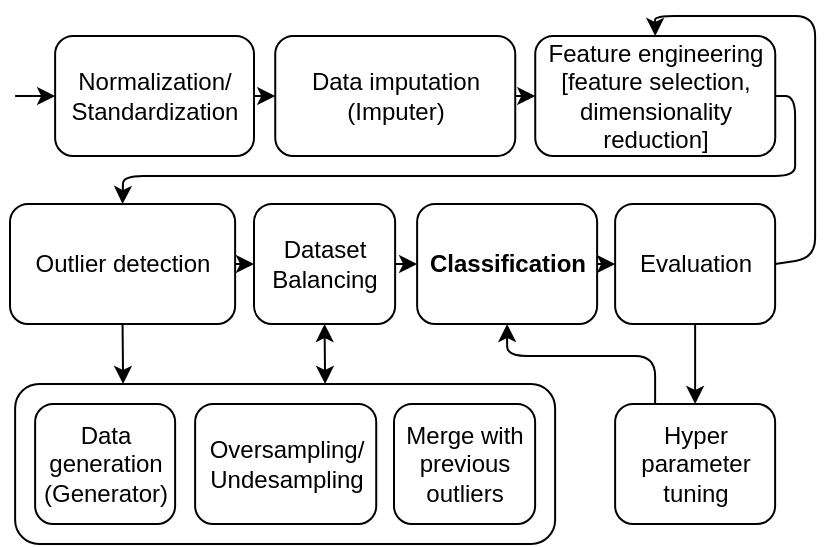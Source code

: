 <mxfile>
    <diagram id="_aAut9FGOpw1Qjv1Djvd" name="Page-1">
        <mxGraphModel dx="1291" dy="1814" grid="1" gridSize="10" guides="1" tooltips="1" connect="1" arrows="1" fold="1" page="1" pageScale="1" pageWidth="850" pageHeight="1100" math="0" shadow="0">
            <root>
                <mxCell id="0"/>
                <mxCell id="1" parent="0"/>
                <mxCell id="53" value="" style="rounded=1;whiteSpace=wrap;html=1;" parent="1" vertex="1">
                    <mxGeometry x="332.56" y="-136" width="270" height="80" as="geometry"/>
                </mxCell>
                <mxCell id="45" value="Feature engineering&lt;br&gt;[feature selection, dimensionality reduction]" style="rounded=1;whiteSpace=wrap;html=1;" parent="1" vertex="1">
                    <mxGeometry x="592.62" y="-310" width="120" height="60" as="geometry"/>
                </mxCell>
                <mxCell id="46" value="Data imputation&lt;br&gt;(Imputer)" style="rounded=1;whiteSpace=wrap;html=1;" parent="1" vertex="1">
                    <mxGeometry x="462.62" y="-310" width="120" height="60" as="geometry"/>
                </mxCell>
                <mxCell id="47" value="Outlier detection" style="rounded=1;whiteSpace=wrap;html=1;" parent="1" vertex="1">
                    <mxGeometry x="330" y="-226" width="112.56" height="60" as="geometry"/>
                </mxCell>
                <mxCell id="48" value="Dataset Balancing" style="rounded=1;whiteSpace=wrap;html=1;" parent="1" vertex="1">
                    <mxGeometry x="452.0" y="-226" width="70.56" height="60" as="geometry"/>
                </mxCell>
                <mxCell id="49" value="Data generation&lt;br&gt;(Generator)" style="rounded=1;whiteSpace=wrap;html=1;" parent="1" vertex="1">
                    <mxGeometry x="342.56" y="-126" width="70" height="60" as="geometry"/>
                </mxCell>
                <mxCell id="50" value="Oversampling/&lt;br&gt;Undesampling" style="rounded=1;whiteSpace=wrap;html=1;" parent="1" vertex="1">
                    <mxGeometry x="422.56" y="-126" width="90.56" height="60" as="geometry"/>
                </mxCell>
                <mxCell id="51" value="Merge with previous outliers" style="rounded=1;whiteSpace=wrap;html=1;" parent="1" vertex="1">
                    <mxGeometry x="522" y="-126" width="70.56" height="60" as="geometry"/>
                </mxCell>
                <mxCell id="55" value="" style="endArrow=classic;startArrow=classic;html=1;entryX=0.5;entryY=1;entryDx=0;entryDy=0;" parent="1" target="48" edge="1">
                    <mxGeometry width="50" height="50" relative="1" as="geometry">
                        <mxPoint x="487.56" y="-136" as="sourcePoint"/>
                        <mxPoint x="545.37" y="-259" as="targetPoint"/>
                    </mxGeometry>
                </mxCell>
                <mxCell id="57" value="Classification" style="rounded=1;whiteSpace=wrap;html=1;fontStyle=1" parent="1" vertex="1">
                    <mxGeometry x="533.56" y="-226" width="90" height="60" as="geometry"/>
                </mxCell>
                <mxCell id="58" value="" style="endArrow=classic;html=1;entryX=0.5;entryY=0;entryDx=0;entryDy=0;exitX=1;exitY=0.5;exitDx=0;exitDy=0;" parent="1" source="63" target="45" edge="1">
                    <mxGeometry width="50" height="50" relative="1" as="geometry">
                        <mxPoint x="345.37" y="-249" as="sourcePoint"/>
                        <mxPoint x="395.37" y="-299" as="targetPoint"/>
                        <Array as="points">
                            <mxPoint x="732.56" y="-199"/>
                            <mxPoint x="732.56" y="-260"/>
                            <mxPoint x="732.56" y="-320"/>
                            <mxPoint x="692.56" y="-320"/>
                            <mxPoint x="652.56" y="-320"/>
                        </Array>
                    </mxGeometry>
                </mxCell>
                <mxCell id="59" value="" style="endArrow=classic;html=1;entryX=0;entryY=0.5;entryDx=0;entryDy=0;exitX=1;exitY=0.5;exitDx=0;exitDy=0;" parent="1" source="47" target="48" edge="1">
                    <mxGeometry width="50" height="50" relative="1" as="geometry">
                        <mxPoint x="335.37" y="-216" as="sourcePoint"/>
                        <mxPoint x="335.37" y="-196" as="targetPoint"/>
                    </mxGeometry>
                </mxCell>
                <mxCell id="60" value="" style="endArrow=classic;html=1;entryX=0.5;entryY=0;entryDx=0;entryDy=0;exitX=1;exitY=0.5;exitDx=0;exitDy=0;" parent="1" source="45" target="47" edge="1">
                    <mxGeometry width="50" height="50" relative="1" as="geometry">
                        <mxPoint x="853.25" y="-270" as="sourcePoint"/>
                        <mxPoint x="723.25" y="-280" as="targetPoint"/>
                        <Array as="points">
                            <mxPoint x="722.56" y="-280"/>
                            <mxPoint x="722.56" y="-260"/>
                            <mxPoint x="722.56" y="-240"/>
                            <mxPoint x="386.56" y="-240"/>
                        </Array>
                    </mxGeometry>
                </mxCell>
                <mxCell id="62" value="" style="endArrow=classic;html=1;entryX=0;entryY=0.5;entryDx=0;entryDy=0;exitX=1;exitY=0.5;exitDx=0;exitDy=0;" parent="1" source="48" target="57" edge="1">
                    <mxGeometry width="50" height="50" relative="1" as="geometry">
                        <mxPoint x="352.0" y="-166" as="sourcePoint"/>
                        <mxPoint x="361.37" y="-166" as="targetPoint"/>
                    </mxGeometry>
                </mxCell>
                <mxCell id="63" value="Evaluation" style="rounded=1;whiteSpace=wrap;html=1;" parent="1" vertex="1">
                    <mxGeometry x="632.56" y="-226" width="80" height="60" as="geometry"/>
                </mxCell>
                <mxCell id="65" value="" style="endArrow=classic;html=1;entryX=0;entryY=0.5;entryDx=0;entryDy=0;exitX=1;exitY=0.5;exitDx=0;exitDy=0;" parent="1" source="57" target="63" edge="1">
                    <mxGeometry width="50" height="50" relative="1" as="geometry">
                        <mxPoint x="591.37" y="-186" as="sourcePoint"/>
                        <mxPoint x="602" y="-186" as="targetPoint"/>
                    </mxGeometry>
                </mxCell>
                <mxCell id="67" value="" style="endArrow=classic;html=1;entryX=0;entryY=0.5;entryDx=0;entryDy=0;exitX=1;exitY=0.5;exitDx=0;exitDy=0;" parent="1" source="46" target="45" edge="1">
                    <mxGeometry width="50" height="50" relative="1" as="geometry">
                        <mxPoint x="722.62" y="-270" as="sourcePoint"/>
                        <mxPoint x="733.25" y="-270" as="targetPoint"/>
                    </mxGeometry>
                </mxCell>
                <mxCell id="69" value="Hyper parameter tuning" style="rounded=1;whiteSpace=wrap;html=1;" parent="1" vertex="1">
                    <mxGeometry x="632.56" y="-126" width="80" height="60" as="geometry"/>
                </mxCell>
                <mxCell id="235" value="Normalization/&lt;br&gt;Standardization" style="rounded=1;whiteSpace=wrap;html=1;" parent="1" vertex="1">
                    <mxGeometry x="352.56" y="-310" width="99.44" height="60" as="geometry"/>
                </mxCell>
                <mxCell id="237" value="" style="endArrow=classic;html=1;entryX=0;entryY=0.5;entryDx=0;entryDy=0;exitX=1;exitY=0.5;exitDx=0;exitDy=0;" parent="1" source="235" target="46" edge="1">
                    <mxGeometry width="50" height="50" relative="1" as="geometry">
                        <mxPoint x="602.62" y="-260" as="sourcePoint"/>
                        <mxPoint x="612.62" y="-260" as="targetPoint"/>
                    </mxGeometry>
                </mxCell>
                <mxCell id="238" value="" style="endArrow=classic;html=1;exitX=0.5;exitY=1;exitDx=0;exitDy=0;" parent="1" source="47" edge="1">
                    <mxGeometry width="50" height="50" relative="1" as="geometry">
                        <mxPoint x="460.0" y="-189" as="sourcePoint"/>
                        <mxPoint x="386.56" y="-136" as="targetPoint"/>
                    </mxGeometry>
                </mxCell>
                <mxCell id="239" value="" style="endArrow=classic;html=1;entryX=0;entryY=0.5;entryDx=0;entryDy=0;" parent="1" target="235" edge="1">
                    <mxGeometry width="50" height="50" relative="1" as="geometry">
                        <mxPoint x="332.56" y="-280" as="sourcePoint"/>
                        <mxPoint x="396.56" y="-126" as="targetPoint"/>
                    </mxGeometry>
                </mxCell>
                <mxCell id="241" value="" style="endArrow=classic;html=1;exitX=0.25;exitY=0;exitDx=0;exitDy=0;entryX=0.5;entryY=1;entryDx=0;entryDy=0;" parent="1" source="69" target="57" edge="1">
                    <mxGeometry width="50" height="50" relative="1" as="geometry">
                        <mxPoint x="396.28" y="-156" as="sourcePoint"/>
                        <mxPoint x="396.56" y="-126" as="targetPoint"/>
                        <Array as="points">
                            <mxPoint x="652.56" y="-150"/>
                            <mxPoint x="578.56" y="-150"/>
                        </Array>
                    </mxGeometry>
                </mxCell>
                <mxCell id="242" value="" style="endArrow=classic;html=1;exitX=0.5;exitY=1;exitDx=0;exitDy=0;entryX=0.5;entryY=0;entryDx=0;entryDy=0;" parent="1" source="63" target="69" edge="1">
                    <mxGeometry width="50" height="50" relative="1" as="geometry">
                        <mxPoint x="406.28" y="-146" as="sourcePoint"/>
                        <mxPoint x="406.56" y="-116" as="targetPoint"/>
                    </mxGeometry>
                </mxCell>
            </root>
        </mxGraphModel>
    </diagram>
</mxfile>